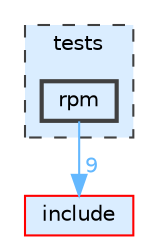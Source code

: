 digraph "tests/rpm"
{
 // LATEX_PDF_SIZE
  bgcolor="transparent";
  edge [fontname=Helvetica,fontsize=10,labelfontname=Helvetica,labelfontsize=10];
  node [fontname=Helvetica,fontsize=10,shape=box,height=0.2,width=0.4];
  compound=true
  subgraph clusterdir_59425e443f801f1f2fd8bbe4959a3ccf {
    graph [ bgcolor="#daedff", pencolor="grey25", label="tests", fontname=Helvetica,fontsize=10 style="filled,dashed", URL="dir_59425e443f801f1f2fd8bbe4959a3ccf.html",tooltip=""]
  dir_83702adfa72ed46328523d72d8b7b7ae [label="rpm", fillcolor="#daedff", color="grey25", style="filled,bold", URL="dir_83702adfa72ed46328523d72d8b7b7ae.html",tooltip=""];
  }
  dir_d44c64559bbebec7f509842c48db8b23 [label="include", fillcolor="#daedff", color="red", style="filled", URL="dir_d44c64559bbebec7f509842c48db8b23.html",tooltip=""];
  dir_83702adfa72ed46328523d72d8b7b7ae->dir_d44c64559bbebec7f509842c48db8b23 [headlabel="9", labeldistance=1.5 headhref="dir_000008_000004.html" href="dir_000008_000004.html" color="steelblue1" fontcolor="steelblue1"];
}
